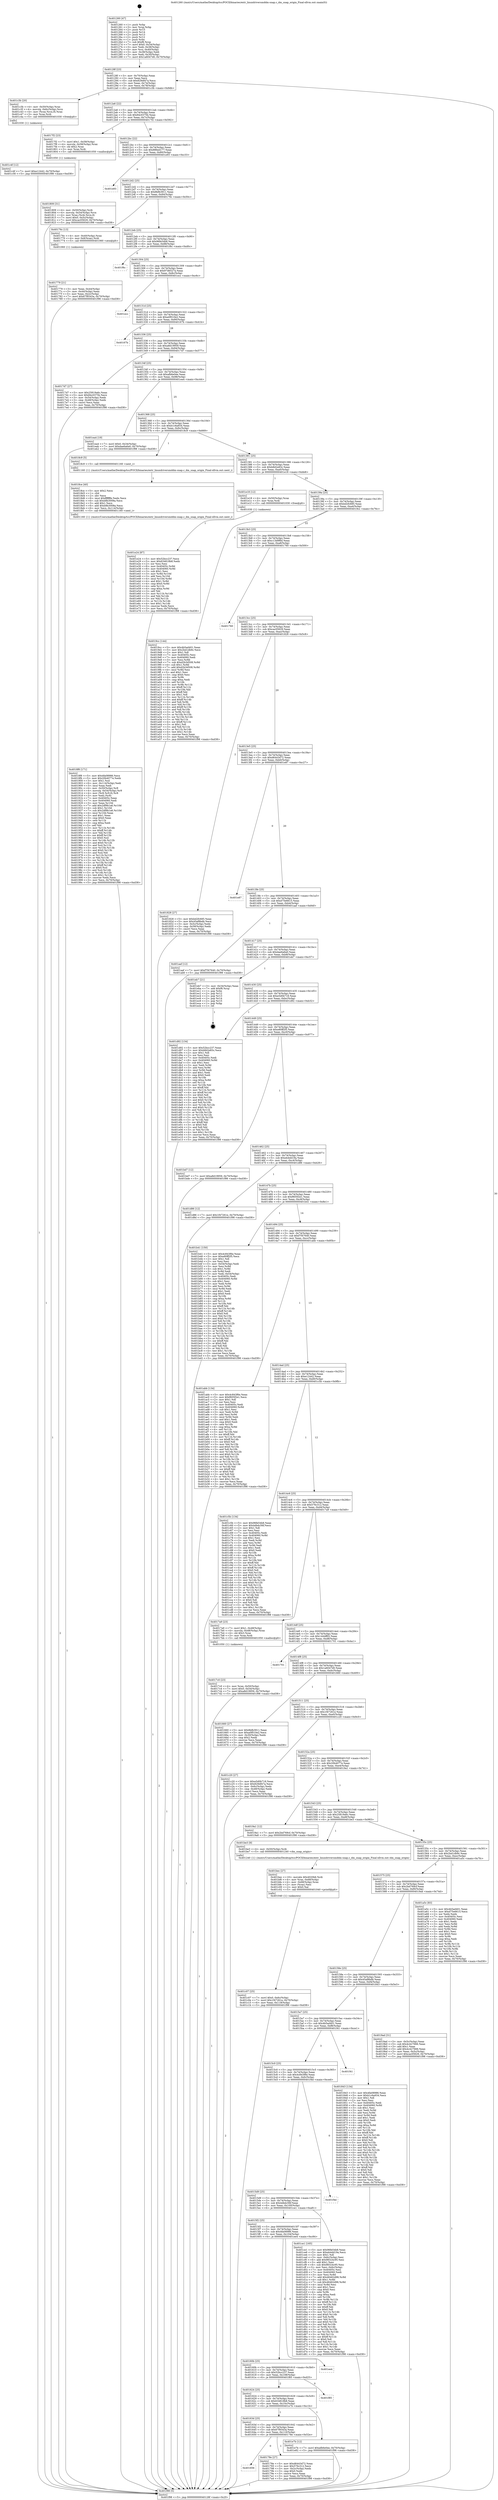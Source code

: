 digraph "0x401260" {
  label = "0x401260 (/mnt/c/Users/mathe/Desktop/tcc/POCII/binaries/extr_linuxdriversmddm-snap.c_dm_snap_origin_Final-ollvm.out::main(0))"
  labelloc = "t"
  node[shape=record]

  Entry [label="",width=0.3,height=0.3,shape=circle,fillcolor=black,style=filled]
  "0x40128f" [label="{
     0x40128f [23]\l
     | [instrs]\l
     &nbsp;&nbsp;0x40128f \<+3\>: mov -0x70(%rbp),%eax\l
     &nbsp;&nbsp;0x401292 \<+2\>: mov %eax,%ecx\l
     &nbsp;&nbsp;0x401294 \<+6\>: sub $0x829df47a,%ecx\l
     &nbsp;&nbsp;0x40129a \<+3\>: mov %eax,-0x74(%rbp)\l
     &nbsp;&nbsp;0x40129d \<+3\>: mov %ecx,-0x78(%rbp)\l
     &nbsp;&nbsp;0x4012a0 \<+6\>: je 0000000000401c3b \<main+0x9db\>\l
  }"]
  "0x401c3b" [label="{
     0x401c3b [20]\l
     | [instrs]\l
     &nbsp;&nbsp;0x401c3b \<+4\>: mov -0x50(%rbp),%rax\l
     &nbsp;&nbsp;0x401c3f \<+4\>: movslq -0x6c(%rbp),%rcx\l
     &nbsp;&nbsp;0x401c43 \<+4\>: mov (%rax,%rcx,8),%rax\l
     &nbsp;&nbsp;0x401c47 \<+3\>: mov %rax,%rdi\l
     &nbsp;&nbsp;0x401c4a \<+5\>: call 0000000000401030 \<free@plt\>\l
     | [calls]\l
     &nbsp;&nbsp;0x401030 \{1\} (unknown)\l
  }"]
  "0x4012a6" [label="{
     0x4012a6 [22]\l
     | [instrs]\l
     &nbsp;&nbsp;0x4012a6 \<+5\>: jmp 00000000004012ab \<main+0x4b\>\l
     &nbsp;&nbsp;0x4012ab \<+3\>: mov -0x74(%rbp),%eax\l
     &nbsp;&nbsp;0x4012ae \<+5\>: sub $0x84c0375b,%eax\l
     &nbsp;&nbsp;0x4012b3 \<+3\>: mov %eax,-0x7c(%rbp)\l
     &nbsp;&nbsp;0x4012b6 \<+6\>: je 00000000004017f2 \<main+0x592\>\l
  }"]
  Exit [label="",width=0.3,height=0.3,shape=circle,fillcolor=black,style=filled,peripheries=2]
  "0x4017f2" [label="{
     0x4017f2 [23]\l
     | [instrs]\l
     &nbsp;&nbsp;0x4017f2 \<+7\>: movl $0x1,-0x58(%rbp)\l
     &nbsp;&nbsp;0x4017f9 \<+4\>: movslq -0x58(%rbp),%rax\l
     &nbsp;&nbsp;0x4017fd \<+4\>: shl $0x2,%rax\l
     &nbsp;&nbsp;0x401801 \<+3\>: mov %rax,%rdi\l
     &nbsp;&nbsp;0x401804 \<+5\>: call 0000000000401050 \<malloc@plt\>\l
     | [calls]\l
     &nbsp;&nbsp;0x401050 \{1\} (unknown)\l
  }"]
  "0x4012bc" [label="{
     0x4012bc [22]\l
     | [instrs]\l
     &nbsp;&nbsp;0x4012bc \<+5\>: jmp 00000000004012c1 \<main+0x61\>\l
     &nbsp;&nbsp;0x4012c1 \<+3\>: mov -0x74(%rbp),%eax\l
     &nbsp;&nbsp;0x4012c4 \<+5\>: sub $0x886ed177,%eax\l
     &nbsp;&nbsp;0x4012c9 \<+3\>: mov %eax,-0x80(%rbp)\l
     &nbsp;&nbsp;0x4012cc \<+6\>: je 0000000000401e93 \<main+0xc33\>\l
  }"]
  "0x401e24" [label="{
     0x401e24 [87]\l
     | [instrs]\l
     &nbsp;&nbsp;0x401e24 \<+5\>: mov $0x52bcc237,%ecx\l
     &nbsp;&nbsp;0x401e29 \<+5\>: mov $0x634818b8,%edx\l
     &nbsp;&nbsp;0x401e2e \<+2\>: xor %esi,%esi\l
     &nbsp;&nbsp;0x401e30 \<+8\>: mov 0x40405c,%r8d\l
     &nbsp;&nbsp;0x401e38 \<+8\>: mov 0x404060,%r9d\l
     &nbsp;&nbsp;0x401e40 \<+3\>: sub $0x1,%esi\l
     &nbsp;&nbsp;0x401e43 \<+3\>: mov %r8d,%r10d\l
     &nbsp;&nbsp;0x401e46 \<+3\>: add %esi,%r10d\l
     &nbsp;&nbsp;0x401e49 \<+4\>: imul %r10d,%r8d\l
     &nbsp;&nbsp;0x401e4d \<+4\>: and $0x1,%r8d\l
     &nbsp;&nbsp;0x401e51 \<+4\>: cmp $0x0,%r8d\l
     &nbsp;&nbsp;0x401e55 \<+4\>: sete %r11b\l
     &nbsp;&nbsp;0x401e59 \<+4\>: cmp $0xa,%r9d\l
     &nbsp;&nbsp;0x401e5d \<+3\>: setl %bl\l
     &nbsp;&nbsp;0x401e60 \<+3\>: mov %r11b,%r14b\l
     &nbsp;&nbsp;0x401e63 \<+3\>: and %bl,%r14b\l
     &nbsp;&nbsp;0x401e66 \<+3\>: xor %bl,%r11b\l
     &nbsp;&nbsp;0x401e69 \<+3\>: or %r11b,%r14b\l
     &nbsp;&nbsp;0x401e6c \<+4\>: test $0x1,%r14b\l
     &nbsp;&nbsp;0x401e70 \<+3\>: cmovne %edx,%ecx\l
     &nbsp;&nbsp;0x401e73 \<+3\>: mov %ecx,-0x70(%rbp)\l
     &nbsp;&nbsp;0x401e76 \<+5\>: jmp 0000000000401f98 \<main+0xd38\>\l
  }"]
  "0x401e93" [label="{
     0x401e93\l
  }", style=dashed]
  "0x4012d2" [label="{
     0x4012d2 [25]\l
     | [instrs]\l
     &nbsp;&nbsp;0x4012d2 \<+5\>: jmp 00000000004012d7 \<main+0x77\>\l
     &nbsp;&nbsp;0x4012d7 \<+3\>: mov -0x74(%rbp),%eax\l
     &nbsp;&nbsp;0x4012da \<+5\>: sub $0x8bfb3911,%eax\l
     &nbsp;&nbsp;0x4012df \<+6\>: mov %eax,-0x84(%rbp)\l
     &nbsp;&nbsp;0x4012e5 \<+6\>: je 000000000040176c \<main+0x50c\>\l
  }"]
  "0x401c4f" [label="{
     0x401c4f [12]\l
     | [instrs]\l
     &nbsp;&nbsp;0x401c4f \<+7\>: movl $0xe12442,-0x70(%rbp)\l
     &nbsp;&nbsp;0x401c56 \<+5\>: jmp 0000000000401f98 \<main+0xd38\>\l
  }"]
  "0x40176c" [label="{
     0x40176c [13]\l
     | [instrs]\l
     &nbsp;&nbsp;0x40176c \<+4\>: mov -0x40(%rbp),%rax\l
     &nbsp;&nbsp;0x401770 \<+4\>: mov 0x8(%rax),%rdi\l
     &nbsp;&nbsp;0x401774 \<+5\>: call 0000000000401060 \<atoi@plt\>\l
     | [calls]\l
     &nbsp;&nbsp;0x401060 \{1\} (unknown)\l
  }"]
  "0x4012eb" [label="{
     0x4012eb [25]\l
     | [instrs]\l
     &nbsp;&nbsp;0x4012eb \<+5\>: jmp 00000000004012f0 \<main+0x90\>\l
     &nbsp;&nbsp;0x4012f0 \<+3\>: mov -0x74(%rbp),%eax\l
     &nbsp;&nbsp;0x4012f3 \<+5\>: sub $0x96fe54b8,%eax\l
     &nbsp;&nbsp;0x4012f8 \<+6\>: mov %eax,-0x88(%rbp)\l
     &nbsp;&nbsp;0x4012fe \<+6\>: je 0000000000401f6c \<main+0xd0c\>\l
  }"]
  "0x401c07" [label="{
     0x401c07 [25]\l
     | [instrs]\l
     &nbsp;&nbsp;0x401c07 \<+7\>: movl $0x0,-0x6c(%rbp)\l
     &nbsp;&nbsp;0x401c0e \<+7\>: movl $0x1f47261e,-0x70(%rbp)\l
     &nbsp;&nbsp;0x401c15 \<+6\>: mov %eax,-0x118(%rbp)\l
     &nbsp;&nbsp;0x401c1b \<+5\>: jmp 0000000000401f98 \<main+0xd38\>\l
  }"]
  "0x401f6c" [label="{
     0x401f6c\l
  }", style=dashed]
  "0x401304" [label="{
     0x401304 [25]\l
     | [instrs]\l
     &nbsp;&nbsp;0x401304 \<+5\>: jmp 0000000000401309 \<main+0xa9\>\l
     &nbsp;&nbsp;0x401309 \<+3\>: mov -0x74(%rbp),%eax\l
     &nbsp;&nbsp;0x40130c \<+5\>: sub $0x97d6527a,%eax\l
     &nbsp;&nbsp;0x401311 \<+6\>: mov %eax,-0x8c(%rbp)\l
     &nbsp;&nbsp;0x401317 \<+6\>: je 0000000000401ecc \<main+0xc6c\>\l
  }"]
  "0x401bec" [label="{
     0x401bec [27]\l
     | [instrs]\l
     &nbsp;&nbsp;0x401bec \<+10\>: movabs $0x4020b6,%rdi\l
     &nbsp;&nbsp;0x401bf6 \<+4\>: mov %rax,-0x68(%rbp)\l
     &nbsp;&nbsp;0x401bfa \<+4\>: mov -0x68(%rbp),%rax\l
     &nbsp;&nbsp;0x401bfe \<+2\>: mov (%rax),%esi\l
     &nbsp;&nbsp;0x401c00 \<+2\>: mov $0x0,%al\l
     &nbsp;&nbsp;0x401c02 \<+5\>: call 0000000000401040 \<printf@plt\>\l
     | [calls]\l
     &nbsp;&nbsp;0x401040 \{1\} (unknown)\l
  }"]
  "0x401ecc" [label="{
     0x401ecc\l
  }", style=dashed]
  "0x40131d" [label="{
     0x40131d [25]\l
     | [instrs]\l
     &nbsp;&nbsp;0x40131d \<+5\>: jmp 0000000000401322 \<main+0xc2\>\l
     &nbsp;&nbsp;0x401322 \<+3\>: mov -0x74(%rbp),%eax\l
     &nbsp;&nbsp;0x401325 \<+5\>: sub $0xa0f010e2,%eax\l
     &nbsp;&nbsp;0x40132a \<+6\>: mov %eax,-0x90(%rbp)\l
     &nbsp;&nbsp;0x401330 \<+6\>: je 000000000040167b \<main+0x41b\>\l
  }"]
  "0x4018f6" [label="{
     0x4018f6 [171]\l
     | [instrs]\l
     &nbsp;&nbsp;0x4018f6 \<+5\>: mov $0x4fa08986,%ecx\l
     &nbsp;&nbsp;0x4018fb \<+5\>: mov $0x20b4077e,%edx\l
     &nbsp;&nbsp;0x401900 \<+3\>: mov $0x1,%sil\l
     &nbsp;&nbsp;0x401903 \<+6\>: mov -0x114(%rbp),%edi\l
     &nbsp;&nbsp;0x401909 \<+3\>: imul %eax,%edi\l
     &nbsp;&nbsp;0x40190c \<+4\>: mov -0x50(%rbp),%r8\l
     &nbsp;&nbsp;0x401910 \<+4\>: movslq -0x54(%rbp),%r9\l
     &nbsp;&nbsp;0x401914 \<+4\>: mov (%r8,%r9,8),%r8\l
     &nbsp;&nbsp;0x401918 \<+3\>: mov %edi,(%r8)\l
     &nbsp;&nbsp;0x40191b \<+7\>: mov 0x40405c,%eax\l
     &nbsp;&nbsp;0x401922 \<+7\>: mov 0x404060,%edi\l
     &nbsp;&nbsp;0x401929 \<+3\>: mov %eax,%r10d\l
     &nbsp;&nbsp;0x40192c \<+7\>: add $0x2df9b1a6,%r10d\l
     &nbsp;&nbsp;0x401933 \<+4\>: sub $0x1,%r10d\l
     &nbsp;&nbsp;0x401937 \<+7\>: sub $0x2df9b1a6,%r10d\l
     &nbsp;&nbsp;0x40193e \<+4\>: imul %r10d,%eax\l
     &nbsp;&nbsp;0x401942 \<+3\>: and $0x1,%eax\l
     &nbsp;&nbsp;0x401945 \<+3\>: cmp $0x0,%eax\l
     &nbsp;&nbsp;0x401948 \<+4\>: sete %r11b\l
     &nbsp;&nbsp;0x40194c \<+3\>: cmp $0xa,%edi\l
     &nbsp;&nbsp;0x40194f \<+3\>: setl %bl\l
     &nbsp;&nbsp;0x401952 \<+3\>: mov %r11b,%r14b\l
     &nbsp;&nbsp;0x401955 \<+4\>: xor $0xff,%r14b\l
     &nbsp;&nbsp;0x401959 \<+3\>: mov %bl,%r15b\l
     &nbsp;&nbsp;0x40195c \<+4\>: xor $0xff,%r15b\l
     &nbsp;&nbsp;0x401960 \<+4\>: xor $0x0,%sil\l
     &nbsp;&nbsp;0x401964 \<+3\>: mov %r14b,%r12b\l
     &nbsp;&nbsp;0x401967 \<+4\>: and $0x0,%r12b\l
     &nbsp;&nbsp;0x40196b \<+3\>: and %sil,%r11b\l
     &nbsp;&nbsp;0x40196e \<+3\>: mov %r15b,%r13b\l
     &nbsp;&nbsp;0x401971 \<+4\>: and $0x0,%r13b\l
     &nbsp;&nbsp;0x401975 \<+3\>: and %sil,%bl\l
     &nbsp;&nbsp;0x401978 \<+3\>: or %r11b,%r12b\l
     &nbsp;&nbsp;0x40197b \<+3\>: or %bl,%r13b\l
     &nbsp;&nbsp;0x40197e \<+3\>: xor %r13b,%r12b\l
     &nbsp;&nbsp;0x401981 \<+3\>: or %r15b,%r14b\l
     &nbsp;&nbsp;0x401984 \<+4\>: xor $0xff,%r14b\l
     &nbsp;&nbsp;0x401988 \<+4\>: or $0x0,%sil\l
     &nbsp;&nbsp;0x40198c \<+3\>: and %sil,%r14b\l
     &nbsp;&nbsp;0x40198f \<+3\>: or %r14b,%r12b\l
     &nbsp;&nbsp;0x401992 \<+4\>: test $0x1,%r12b\l
     &nbsp;&nbsp;0x401996 \<+3\>: cmovne %edx,%ecx\l
     &nbsp;&nbsp;0x401999 \<+3\>: mov %ecx,-0x70(%rbp)\l
     &nbsp;&nbsp;0x40199c \<+5\>: jmp 0000000000401f98 \<main+0xd38\>\l
  }"]
  "0x40167b" [label="{
     0x40167b\l
  }", style=dashed]
  "0x401336" [label="{
     0x401336 [25]\l
     | [instrs]\l
     &nbsp;&nbsp;0x401336 \<+5\>: jmp 000000000040133b \<main+0xdb\>\l
     &nbsp;&nbsp;0x40133b \<+3\>: mov -0x74(%rbp),%eax\l
     &nbsp;&nbsp;0x40133e \<+5\>: sub $0xa8d19959,%eax\l
     &nbsp;&nbsp;0x401343 \<+6\>: mov %eax,-0x94(%rbp)\l
     &nbsp;&nbsp;0x401349 \<+6\>: je 00000000004017d7 \<main+0x577\>\l
  }"]
  "0x4018ce" [label="{
     0x4018ce [40]\l
     | [instrs]\l
     &nbsp;&nbsp;0x4018ce \<+5\>: mov $0x2,%ecx\l
     &nbsp;&nbsp;0x4018d3 \<+1\>: cltd\l
     &nbsp;&nbsp;0x4018d4 \<+2\>: idiv %ecx\l
     &nbsp;&nbsp;0x4018d6 \<+6\>: imul $0xfffffffe,%edx,%ecx\l
     &nbsp;&nbsp;0x4018dc \<+6\>: sub $0xb8b3008a,%ecx\l
     &nbsp;&nbsp;0x4018e2 \<+3\>: add $0x1,%ecx\l
     &nbsp;&nbsp;0x4018e5 \<+6\>: add $0xb8b3008a,%ecx\l
     &nbsp;&nbsp;0x4018eb \<+6\>: mov %ecx,-0x114(%rbp)\l
     &nbsp;&nbsp;0x4018f1 \<+5\>: call 0000000000401160 \<next_i\>\l
     | [calls]\l
     &nbsp;&nbsp;0x401160 \{1\} (/mnt/c/Users/mathe/Desktop/tcc/POCII/binaries/extr_linuxdriversmddm-snap.c_dm_snap_origin_Final-ollvm.out::next_i)\l
  }"]
  "0x4017d7" [label="{
     0x4017d7 [27]\l
     | [instrs]\l
     &nbsp;&nbsp;0x4017d7 \<+5\>: mov $0x25819a6c,%eax\l
     &nbsp;&nbsp;0x4017dc \<+5\>: mov $0x84c0375b,%ecx\l
     &nbsp;&nbsp;0x4017e1 \<+3\>: mov -0x54(%rbp),%edx\l
     &nbsp;&nbsp;0x4017e4 \<+3\>: cmp -0x48(%rbp),%edx\l
     &nbsp;&nbsp;0x4017e7 \<+3\>: cmovl %ecx,%eax\l
     &nbsp;&nbsp;0x4017ea \<+3\>: mov %eax,-0x70(%rbp)\l
     &nbsp;&nbsp;0x4017ed \<+5\>: jmp 0000000000401f98 \<main+0xd38\>\l
  }"]
  "0x40134f" [label="{
     0x40134f [25]\l
     | [instrs]\l
     &nbsp;&nbsp;0x40134f \<+5\>: jmp 0000000000401354 \<main+0xf4\>\l
     &nbsp;&nbsp;0x401354 \<+3\>: mov -0x74(%rbp),%eax\l
     &nbsp;&nbsp;0x401357 \<+5\>: sub $0xafb6e0ee,%eax\l
     &nbsp;&nbsp;0x40135c \<+6\>: mov %eax,-0x98(%rbp)\l
     &nbsp;&nbsp;0x401362 \<+6\>: je 0000000000401ea4 \<main+0xc44\>\l
  }"]
  "0x401809" [label="{
     0x401809 [31]\l
     | [instrs]\l
     &nbsp;&nbsp;0x401809 \<+4\>: mov -0x50(%rbp),%rdi\l
     &nbsp;&nbsp;0x40180d \<+4\>: movslq -0x54(%rbp),%rcx\l
     &nbsp;&nbsp;0x401811 \<+4\>: mov %rax,(%rdi,%rcx,8)\l
     &nbsp;&nbsp;0x401815 \<+7\>: movl $0x0,-0x5c(%rbp)\l
     &nbsp;&nbsp;0x40181c \<+7\>: movl $0xcac05629,-0x70(%rbp)\l
     &nbsp;&nbsp;0x401823 \<+5\>: jmp 0000000000401f98 \<main+0xd38\>\l
  }"]
  "0x401ea4" [label="{
     0x401ea4 [19]\l
     | [instrs]\l
     &nbsp;&nbsp;0x401ea4 \<+7\>: movl $0x0,-0x34(%rbp)\l
     &nbsp;&nbsp;0x401eab \<+7\>: movl $0xdae6a6a0,-0x70(%rbp)\l
     &nbsp;&nbsp;0x401eb2 \<+5\>: jmp 0000000000401f98 \<main+0xd38\>\l
  }"]
  "0x401368" [label="{
     0x401368 [25]\l
     | [instrs]\l
     &nbsp;&nbsp;0x401368 \<+5\>: jmp 000000000040136d \<main+0x10d\>\l
     &nbsp;&nbsp;0x40136d \<+3\>: mov -0x74(%rbp),%eax\l
     &nbsp;&nbsp;0x401370 \<+5\>: sub $0xb1c6a934,%eax\l
     &nbsp;&nbsp;0x401375 \<+6\>: mov %eax,-0x9c(%rbp)\l
     &nbsp;&nbsp;0x40137b \<+6\>: je 00000000004018c9 \<main+0x669\>\l
  }"]
  "0x4017c0" [label="{
     0x4017c0 [23]\l
     | [instrs]\l
     &nbsp;&nbsp;0x4017c0 \<+4\>: mov %rax,-0x50(%rbp)\l
     &nbsp;&nbsp;0x4017c4 \<+7\>: movl $0x0,-0x54(%rbp)\l
     &nbsp;&nbsp;0x4017cb \<+7\>: movl $0xa8d19959,-0x70(%rbp)\l
     &nbsp;&nbsp;0x4017d2 \<+5\>: jmp 0000000000401f98 \<main+0xd38\>\l
  }"]
  "0x4018c9" [label="{
     0x4018c9 [5]\l
     | [instrs]\l
     &nbsp;&nbsp;0x4018c9 \<+5\>: call 0000000000401160 \<next_i\>\l
     | [calls]\l
     &nbsp;&nbsp;0x401160 \{1\} (/mnt/c/Users/mathe/Desktop/tcc/POCII/binaries/extr_linuxdriversmddm-snap.c_dm_snap_origin_Final-ollvm.out::next_i)\l
  }"]
  "0x401381" [label="{
     0x401381 [25]\l
     | [instrs]\l
     &nbsp;&nbsp;0x401381 \<+5\>: jmp 0000000000401386 \<main+0x126\>\l
     &nbsp;&nbsp;0x401386 \<+3\>: mov -0x74(%rbp),%eax\l
     &nbsp;&nbsp;0x401389 \<+5\>: sub $0xb8d2e83c,%eax\l
     &nbsp;&nbsp;0x40138e \<+6\>: mov %eax,-0xa0(%rbp)\l
     &nbsp;&nbsp;0x401394 \<+6\>: je 0000000000401e18 \<main+0xbb8\>\l
  }"]
  "0x401656" [label="{
     0x401656\l
  }", style=dashed]
  "0x401e18" [label="{
     0x401e18 [12]\l
     | [instrs]\l
     &nbsp;&nbsp;0x401e18 \<+4\>: mov -0x50(%rbp),%rax\l
     &nbsp;&nbsp;0x401e1c \<+3\>: mov %rax,%rdi\l
     &nbsp;&nbsp;0x401e1f \<+5\>: call 0000000000401030 \<free@plt\>\l
     | [calls]\l
     &nbsp;&nbsp;0x401030 \{1\} (unknown)\l
  }"]
  "0x40139a" [label="{
     0x40139a [25]\l
     | [instrs]\l
     &nbsp;&nbsp;0x40139a \<+5\>: jmp 000000000040139f \<main+0x13f\>\l
     &nbsp;&nbsp;0x40139f \<+3\>: mov -0x74(%rbp),%eax\l
     &nbsp;&nbsp;0x4013a2 \<+5\>: sub $0xbd2fc685,%eax\l
     &nbsp;&nbsp;0x4013a7 \<+6\>: mov %eax,-0xa4(%rbp)\l
     &nbsp;&nbsp;0x4013ad \<+6\>: je 00000000004019cc \<main+0x76c\>\l
  }"]
  "0x40178e" [label="{
     0x40178e [27]\l
     | [instrs]\l
     &nbsp;&nbsp;0x40178e \<+5\>: mov $0xd6443d72,%eax\l
     &nbsp;&nbsp;0x401793 \<+5\>: mov $0x576c312,%ecx\l
     &nbsp;&nbsp;0x401798 \<+3\>: mov -0x2c(%rbp),%edx\l
     &nbsp;&nbsp;0x40179b \<+3\>: cmp $0x0,%edx\l
     &nbsp;&nbsp;0x40179e \<+3\>: cmove %ecx,%eax\l
     &nbsp;&nbsp;0x4017a1 \<+3\>: mov %eax,-0x70(%rbp)\l
     &nbsp;&nbsp;0x4017a4 \<+5\>: jmp 0000000000401f98 \<main+0xd38\>\l
  }"]
  "0x4019cc" [label="{
     0x4019cc [144]\l
     | [instrs]\l
     &nbsp;&nbsp;0x4019cc \<+5\>: mov $0x4b5ad401,%eax\l
     &nbsp;&nbsp;0x4019d1 \<+5\>: mov $0x2bd1db9c,%ecx\l
     &nbsp;&nbsp;0x4019d6 \<+2\>: mov $0x1,%dl\l
     &nbsp;&nbsp;0x4019d8 \<+7\>: mov 0x40405c,%esi\l
     &nbsp;&nbsp;0x4019df \<+7\>: mov 0x404060,%edi\l
     &nbsp;&nbsp;0x4019e6 \<+3\>: mov %esi,%r8d\l
     &nbsp;&nbsp;0x4019e9 \<+7\>: sub $0xd2b3d508,%r8d\l
     &nbsp;&nbsp;0x4019f0 \<+4\>: sub $0x1,%r8d\l
     &nbsp;&nbsp;0x4019f4 \<+7\>: add $0xd2b3d508,%r8d\l
     &nbsp;&nbsp;0x4019fb \<+4\>: imul %r8d,%esi\l
     &nbsp;&nbsp;0x4019ff \<+3\>: and $0x1,%esi\l
     &nbsp;&nbsp;0x401a02 \<+3\>: cmp $0x0,%esi\l
     &nbsp;&nbsp;0x401a05 \<+4\>: sete %r9b\l
     &nbsp;&nbsp;0x401a09 \<+3\>: cmp $0xa,%edi\l
     &nbsp;&nbsp;0x401a0c \<+4\>: setl %r10b\l
     &nbsp;&nbsp;0x401a10 \<+3\>: mov %r9b,%r11b\l
     &nbsp;&nbsp;0x401a13 \<+4\>: xor $0xff,%r11b\l
     &nbsp;&nbsp;0x401a17 \<+3\>: mov %r10b,%bl\l
     &nbsp;&nbsp;0x401a1a \<+3\>: xor $0xff,%bl\l
     &nbsp;&nbsp;0x401a1d \<+3\>: xor $0x1,%dl\l
     &nbsp;&nbsp;0x401a20 \<+3\>: mov %r11b,%r14b\l
     &nbsp;&nbsp;0x401a23 \<+4\>: and $0xff,%r14b\l
     &nbsp;&nbsp;0x401a27 \<+3\>: and %dl,%r9b\l
     &nbsp;&nbsp;0x401a2a \<+3\>: mov %bl,%r15b\l
     &nbsp;&nbsp;0x401a2d \<+4\>: and $0xff,%r15b\l
     &nbsp;&nbsp;0x401a31 \<+3\>: and %dl,%r10b\l
     &nbsp;&nbsp;0x401a34 \<+3\>: or %r9b,%r14b\l
     &nbsp;&nbsp;0x401a37 \<+3\>: or %r10b,%r15b\l
     &nbsp;&nbsp;0x401a3a \<+3\>: xor %r15b,%r14b\l
     &nbsp;&nbsp;0x401a3d \<+3\>: or %bl,%r11b\l
     &nbsp;&nbsp;0x401a40 \<+4\>: xor $0xff,%r11b\l
     &nbsp;&nbsp;0x401a44 \<+3\>: or $0x1,%dl\l
     &nbsp;&nbsp;0x401a47 \<+3\>: and %dl,%r11b\l
     &nbsp;&nbsp;0x401a4a \<+3\>: or %r11b,%r14b\l
     &nbsp;&nbsp;0x401a4d \<+4\>: test $0x1,%r14b\l
     &nbsp;&nbsp;0x401a51 \<+3\>: cmovne %ecx,%eax\l
     &nbsp;&nbsp;0x401a54 \<+3\>: mov %eax,-0x70(%rbp)\l
     &nbsp;&nbsp;0x401a57 \<+5\>: jmp 0000000000401f98 \<main+0xd38\>\l
  }"]
  "0x4013b3" [label="{
     0x4013b3 [25]\l
     | [instrs]\l
     &nbsp;&nbsp;0x4013b3 \<+5\>: jmp 00000000004013b8 \<main+0x158\>\l
     &nbsp;&nbsp;0x4013b8 \<+3\>: mov -0x74(%rbp),%eax\l
     &nbsp;&nbsp;0x4013bb \<+5\>: sub $0xc13d9f6d,%eax\l
     &nbsp;&nbsp;0x4013c0 \<+6\>: mov %eax,-0xa8(%rbp)\l
     &nbsp;&nbsp;0x4013c6 \<+6\>: je 0000000000401760 \<main+0x500\>\l
  }"]
  "0x40163d" [label="{
     0x40163d [25]\l
     | [instrs]\l
     &nbsp;&nbsp;0x40163d \<+5\>: jmp 0000000000401642 \<main+0x3e2\>\l
     &nbsp;&nbsp;0x401642 \<+3\>: mov -0x74(%rbp),%eax\l
     &nbsp;&nbsp;0x401645 \<+5\>: sub $0x67f9343a,%eax\l
     &nbsp;&nbsp;0x40164a \<+6\>: mov %eax,-0x110(%rbp)\l
     &nbsp;&nbsp;0x401650 \<+6\>: je 000000000040178e \<main+0x52e\>\l
  }"]
  "0x401760" [label="{
     0x401760\l
  }", style=dashed]
  "0x4013cc" [label="{
     0x4013cc [25]\l
     | [instrs]\l
     &nbsp;&nbsp;0x4013cc \<+5\>: jmp 00000000004013d1 \<main+0x171\>\l
     &nbsp;&nbsp;0x4013d1 \<+3\>: mov -0x74(%rbp),%eax\l
     &nbsp;&nbsp;0x4013d4 \<+5\>: sub $0xcac05629,%eax\l
     &nbsp;&nbsp;0x4013d9 \<+6\>: mov %eax,-0xac(%rbp)\l
     &nbsp;&nbsp;0x4013df \<+6\>: je 0000000000401828 \<main+0x5c8\>\l
  }"]
  "0x401e7b" [label="{
     0x401e7b [12]\l
     | [instrs]\l
     &nbsp;&nbsp;0x401e7b \<+7\>: movl $0xafb6e0ee,-0x70(%rbp)\l
     &nbsp;&nbsp;0x401e82 \<+5\>: jmp 0000000000401f98 \<main+0xd38\>\l
  }"]
  "0x401828" [label="{
     0x401828 [27]\l
     | [instrs]\l
     &nbsp;&nbsp;0x401828 \<+5\>: mov $0xbd2fc685,%eax\l
     &nbsp;&nbsp;0x40182d \<+5\>: mov $0x45af8bdb,%ecx\l
     &nbsp;&nbsp;0x401832 \<+3\>: mov -0x5c(%rbp),%edx\l
     &nbsp;&nbsp;0x401835 \<+3\>: cmp -0x58(%rbp),%edx\l
     &nbsp;&nbsp;0x401838 \<+3\>: cmovl %ecx,%eax\l
     &nbsp;&nbsp;0x40183b \<+3\>: mov %eax,-0x70(%rbp)\l
     &nbsp;&nbsp;0x40183e \<+5\>: jmp 0000000000401f98 \<main+0xd38\>\l
  }"]
  "0x4013e5" [label="{
     0x4013e5 [25]\l
     | [instrs]\l
     &nbsp;&nbsp;0x4013e5 \<+5\>: jmp 00000000004013ea \<main+0x18a\>\l
     &nbsp;&nbsp;0x4013ea \<+3\>: mov -0x74(%rbp),%eax\l
     &nbsp;&nbsp;0x4013ed \<+5\>: sub $0xd6443d72,%eax\l
     &nbsp;&nbsp;0x4013f2 \<+6\>: mov %eax,-0xb0(%rbp)\l
     &nbsp;&nbsp;0x4013f8 \<+6\>: je 0000000000401e87 \<main+0xc27\>\l
  }"]
  "0x401624" [label="{
     0x401624 [25]\l
     | [instrs]\l
     &nbsp;&nbsp;0x401624 \<+5\>: jmp 0000000000401629 \<main+0x3c9\>\l
     &nbsp;&nbsp;0x401629 \<+3\>: mov -0x74(%rbp),%eax\l
     &nbsp;&nbsp;0x40162c \<+5\>: sub $0x634818b8,%eax\l
     &nbsp;&nbsp;0x401631 \<+6\>: mov %eax,-0x10c(%rbp)\l
     &nbsp;&nbsp;0x401637 \<+6\>: je 0000000000401e7b \<main+0xc1b\>\l
  }"]
  "0x401e87" [label="{
     0x401e87\l
  }", style=dashed]
  "0x4013fe" [label="{
     0x4013fe [25]\l
     | [instrs]\l
     &nbsp;&nbsp;0x4013fe \<+5\>: jmp 0000000000401403 \<main+0x1a3\>\l
     &nbsp;&nbsp;0x401403 \<+3\>: mov -0x74(%rbp),%eax\l
     &nbsp;&nbsp;0x401406 \<+5\>: sub $0xd75e6615,%eax\l
     &nbsp;&nbsp;0x40140b \<+6\>: mov %eax,-0xb4(%rbp)\l
     &nbsp;&nbsp;0x401411 \<+6\>: je 0000000000401aaf \<main+0x84f\>\l
  }"]
  "0x401f85" [label="{
     0x401f85\l
  }", style=dashed]
  "0x401aaf" [label="{
     0x401aaf [12]\l
     | [instrs]\l
     &nbsp;&nbsp;0x401aaf \<+7\>: movl $0xf7f47640,-0x70(%rbp)\l
     &nbsp;&nbsp;0x401ab6 \<+5\>: jmp 0000000000401f98 \<main+0xd38\>\l
  }"]
  "0x401417" [label="{
     0x401417 [25]\l
     | [instrs]\l
     &nbsp;&nbsp;0x401417 \<+5\>: jmp 000000000040141c \<main+0x1bc\>\l
     &nbsp;&nbsp;0x40141c \<+3\>: mov -0x74(%rbp),%eax\l
     &nbsp;&nbsp;0x40141f \<+5\>: sub $0xdae6a6a0,%eax\l
     &nbsp;&nbsp;0x401424 \<+6\>: mov %eax,-0xb8(%rbp)\l
     &nbsp;&nbsp;0x40142a \<+6\>: je 0000000000401eb7 \<main+0xc57\>\l
  }"]
  "0x40160b" [label="{
     0x40160b [25]\l
     | [instrs]\l
     &nbsp;&nbsp;0x40160b \<+5\>: jmp 0000000000401610 \<main+0x3b0\>\l
     &nbsp;&nbsp;0x401610 \<+3\>: mov -0x74(%rbp),%eax\l
     &nbsp;&nbsp;0x401613 \<+5\>: sub $0x52bcc237,%eax\l
     &nbsp;&nbsp;0x401618 \<+6\>: mov %eax,-0x108(%rbp)\l
     &nbsp;&nbsp;0x40161e \<+6\>: je 0000000000401f85 \<main+0xd25\>\l
  }"]
  "0x401eb7" [label="{
     0x401eb7 [21]\l
     | [instrs]\l
     &nbsp;&nbsp;0x401eb7 \<+3\>: mov -0x34(%rbp),%eax\l
     &nbsp;&nbsp;0x401eba \<+7\>: add $0xf8,%rsp\l
     &nbsp;&nbsp;0x401ec1 \<+1\>: pop %rbx\l
     &nbsp;&nbsp;0x401ec2 \<+2\>: pop %r12\l
     &nbsp;&nbsp;0x401ec4 \<+2\>: pop %r13\l
     &nbsp;&nbsp;0x401ec6 \<+2\>: pop %r14\l
     &nbsp;&nbsp;0x401ec8 \<+2\>: pop %r15\l
     &nbsp;&nbsp;0x401eca \<+1\>: pop %rbp\l
     &nbsp;&nbsp;0x401ecb \<+1\>: ret\l
  }"]
  "0x401430" [label="{
     0x401430 [25]\l
     | [instrs]\l
     &nbsp;&nbsp;0x401430 \<+5\>: jmp 0000000000401435 \<main+0x1d5\>\l
     &nbsp;&nbsp;0x401435 \<+3\>: mov -0x74(%rbp),%eax\l
     &nbsp;&nbsp;0x401438 \<+5\>: sub $0xe5d0b718,%eax\l
     &nbsp;&nbsp;0x40143d \<+6\>: mov %eax,-0xbc(%rbp)\l
     &nbsp;&nbsp;0x401443 \<+6\>: je 0000000000401d92 \<main+0xb32\>\l
  }"]
  "0x401ee4" [label="{
     0x401ee4\l
  }", style=dashed]
  "0x401d92" [label="{
     0x401d92 [134]\l
     | [instrs]\l
     &nbsp;&nbsp;0x401d92 \<+5\>: mov $0x52bcc237,%eax\l
     &nbsp;&nbsp;0x401d97 \<+5\>: mov $0xb8d2e83c,%ecx\l
     &nbsp;&nbsp;0x401d9c \<+2\>: mov $0x1,%dl\l
     &nbsp;&nbsp;0x401d9e \<+2\>: xor %esi,%esi\l
     &nbsp;&nbsp;0x401da0 \<+7\>: mov 0x40405c,%edi\l
     &nbsp;&nbsp;0x401da7 \<+8\>: mov 0x404060,%r8d\l
     &nbsp;&nbsp;0x401daf \<+3\>: sub $0x1,%esi\l
     &nbsp;&nbsp;0x401db2 \<+3\>: mov %edi,%r9d\l
     &nbsp;&nbsp;0x401db5 \<+3\>: add %esi,%r9d\l
     &nbsp;&nbsp;0x401db8 \<+4\>: imul %r9d,%edi\l
     &nbsp;&nbsp;0x401dbc \<+3\>: and $0x1,%edi\l
     &nbsp;&nbsp;0x401dbf \<+3\>: cmp $0x0,%edi\l
     &nbsp;&nbsp;0x401dc2 \<+4\>: sete %r10b\l
     &nbsp;&nbsp;0x401dc6 \<+4\>: cmp $0xa,%r8d\l
     &nbsp;&nbsp;0x401dca \<+4\>: setl %r11b\l
     &nbsp;&nbsp;0x401dce \<+3\>: mov %r10b,%bl\l
     &nbsp;&nbsp;0x401dd1 \<+3\>: xor $0xff,%bl\l
     &nbsp;&nbsp;0x401dd4 \<+3\>: mov %r11b,%r14b\l
     &nbsp;&nbsp;0x401dd7 \<+4\>: xor $0xff,%r14b\l
     &nbsp;&nbsp;0x401ddb \<+3\>: xor $0x0,%dl\l
     &nbsp;&nbsp;0x401dde \<+3\>: mov %bl,%r15b\l
     &nbsp;&nbsp;0x401de1 \<+4\>: and $0x0,%r15b\l
     &nbsp;&nbsp;0x401de5 \<+3\>: and %dl,%r10b\l
     &nbsp;&nbsp;0x401de8 \<+3\>: mov %r14b,%r12b\l
     &nbsp;&nbsp;0x401deb \<+4\>: and $0x0,%r12b\l
     &nbsp;&nbsp;0x401def \<+3\>: and %dl,%r11b\l
     &nbsp;&nbsp;0x401df2 \<+3\>: or %r10b,%r15b\l
     &nbsp;&nbsp;0x401df5 \<+3\>: or %r11b,%r12b\l
     &nbsp;&nbsp;0x401df8 \<+3\>: xor %r12b,%r15b\l
     &nbsp;&nbsp;0x401dfb \<+3\>: or %r14b,%bl\l
     &nbsp;&nbsp;0x401dfe \<+3\>: xor $0xff,%bl\l
     &nbsp;&nbsp;0x401e01 \<+3\>: or $0x0,%dl\l
     &nbsp;&nbsp;0x401e04 \<+2\>: and %dl,%bl\l
     &nbsp;&nbsp;0x401e06 \<+3\>: or %bl,%r15b\l
     &nbsp;&nbsp;0x401e09 \<+4\>: test $0x1,%r15b\l
     &nbsp;&nbsp;0x401e0d \<+3\>: cmovne %ecx,%eax\l
     &nbsp;&nbsp;0x401e10 \<+3\>: mov %eax,-0x70(%rbp)\l
     &nbsp;&nbsp;0x401e13 \<+5\>: jmp 0000000000401f98 \<main+0xd38\>\l
  }"]
  "0x401449" [label="{
     0x401449 [25]\l
     | [instrs]\l
     &nbsp;&nbsp;0x401449 \<+5\>: jmp 000000000040144e \<main+0x1ee\>\l
     &nbsp;&nbsp;0x40144e \<+3\>: mov -0x74(%rbp),%eax\l
     &nbsp;&nbsp;0x401451 \<+5\>: sub $0xe80ff2f5,%eax\l
     &nbsp;&nbsp;0x401456 \<+6\>: mov %eax,-0xc0(%rbp)\l
     &nbsp;&nbsp;0x40145c \<+6\>: je 0000000000401bd7 \<main+0x977\>\l
  }"]
  "0x4015f2" [label="{
     0x4015f2 [25]\l
     | [instrs]\l
     &nbsp;&nbsp;0x4015f2 \<+5\>: jmp 00000000004015f7 \<main+0x397\>\l
     &nbsp;&nbsp;0x4015f7 \<+3\>: mov -0x74(%rbp),%eax\l
     &nbsp;&nbsp;0x4015fa \<+5\>: sub $0x4fa08986,%eax\l
     &nbsp;&nbsp;0x4015ff \<+6\>: mov %eax,-0x104(%rbp)\l
     &nbsp;&nbsp;0x401605 \<+6\>: je 0000000000401ee4 \<main+0xc84\>\l
  }"]
  "0x401bd7" [label="{
     0x401bd7 [12]\l
     | [instrs]\l
     &nbsp;&nbsp;0x401bd7 \<+7\>: movl $0xa8d19959,-0x70(%rbp)\l
     &nbsp;&nbsp;0x401bde \<+5\>: jmp 0000000000401f98 \<main+0xd38\>\l
  }"]
  "0x401462" [label="{
     0x401462 [25]\l
     | [instrs]\l
     &nbsp;&nbsp;0x401462 \<+5\>: jmp 0000000000401467 \<main+0x207\>\l
     &nbsp;&nbsp;0x401467 \<+3\>: mov -0x74(%rbp),%eax\l
     &nbsp;&nbsp;0x40146a \<+5\>: sub $0xeb4dd19a,%eax\l
     &nbsp;&nbsp;0x40146f \<+6\>: mov %eax,-0xc4(%rbp)\l
     &nbsp;&nbsp;0x401475 \<+6\>: je 0000000000401d86 \<main+0xb26\>\l
  }"]
  "0x401ce1" [label="{
     0x401ce1 [165]\l
     | [instrs]\l
     &nbsp;&nbsp;0x401ce1 \<+5\>: mov $0x96fe54b8,%eax\l
     &nbsp;&nbsp;0x401ce6 \<+5\>: mov $0xeb4dd19a,%ecx\l
     &nbsp;&nbsp;0x401ceb \<+2\>: mov $0x1,%dl\l
     &nbsp;&nbsp;0x401ced \<+3\>: mov -0x6c(%rbp),%esi\l
     &nbsp;&nbsp;0x401cf0 \<+6\>: add $0x98324c95,%esi\l
     &nbsp;&nbsp;0x401cf6 \<+3\>: add $0x1,%esi\l
     &nbsp;&nbsp;0x401cf9 \<+6\>: sub $0x98324c95,%esi\l
     &nbsp;&nbsp;0x401cff \<+3\>: mov %esi,-0x6c(%rbp)\l
     &nbsp;&nbsp;0x401d02 \<+7\>: mov 0x40405c,%esi\l
     &nbsp;&nbsp;0x401d09 \<+7\>: mov 0x404060,%edi\l
     &nbsp;&nbsp;0x401d10 \<+3\>: mov %esi,%r8d\l
     &nbsp;&nbsp;0x401d13 \<+7\>: add $0x46462d96,%r8d\l
     &nbsp;&nbsp;0x401d1a \<+4\>: sub $0x1,%r8d\l
     &nbsp;&nbsp;0x401d1e \<+7\>: sub $0x46462d96,%r8d\l
     &nbsp;&nbsp;0x401d25 \<+4\>: imul %r8d,%esi\l
     &nbsp;&nbsp;0x401d29 \<+3\>: and $0x1,%esi\l
     &nbsp;&nbsp;0x401d2c \<+3\>: cmp $0x0,%esi\l
     &nbsp;&nbsp;0x401d2f \<+4\>: sete %r9b\l
     &nbsp;&nbsp;0x401d33 \<+3\>: cmp $0xa,%edi\l
     &nbsp;&nbsp;0x401d36 \<+4\>: setl %r10b\l
     &nbsp;&nbsp;0x401d3a \<+3\>: mov %r9b,%r11b\l
     &nbsp;&nbsp;0x401d3d \<+4\>: xor $0xff,%r11b\l
     &nbsp;&nbsp;0x401d41 \<+3\>: mov %r10b,%bl\l
     &nbsp;&nbsp;0x401d44 \<+3\>: xor $0xff,%bl\l
     &nbsp;&nbsp;0x401d47 \<+3\>: xor $0x0,%dl\l
     &nbsp;&nbsp;0x401d4a \<+3\>: mov %r11b,%r14b\l
     &nbsp;&nbsp;0x401d4d \<+4\>: and $0x0,%r14b\l
     &nbsp;&nbsp;0x401d51 \<+3\>: and %dl,%r9b\l
     &nbsp;&nbsp;0x401d54 \<+3\>: mov %bl,%r15b\l
     &nbsp;&nbsp;0x401d57 \<+4\>: and $0x0,%r15b\l
     &nbsp;&nbsp;0x401d5b \<+3\>: and %dl,%r10b\l
     &nbsp;&nbsp;0x401d5e \<+3\>: or %r9b,%r14b\l
     &nbsp;&nbsp;0x401d61 \<+3\>: or %r10b,%r15b\l
     &nbsp;&nbsp;0x401d64 \<+3\>: xor %r15b,%r14b\l
     &nbsp;&nbsp;0x401d67 \<+3\>: or %bl,%r11b\l
     &nbsp;&nbsp;0x401d6a \<+4\>: xor $0xff,%r11b\l
     &nbsp;&nbsp;0x401d6e \<+3\>: or $0x0,%dl\l
     &nbsp;&nbsp;0x401d71 \<+3\>: and %dl,%r11b\l
     &nbsp;&nbsp;0x401d74 \<+3\>: or %r11b,%r14b\l
     &nbsp;&nbsp;0x401d77 \<+4\>: test $0x1,%r14b\l
     &nbsp;&nbsp;0x401d7b \<+3\>: cmovne %ecx,%eax\l
     &nbsp;&nbsp;0x401d7e \<+3\>: mov %eax,-0x70(%rbp)\l
     &nbsp;&nbsp;0x401d81 \<+5\>: jmp 0000000000401f98 \<main+0xd38\>\l
  }"]
  "0x401d86" [label="{
     0x401d86 [12]\l
     | [instrs]\l
     &nbsp;&nbsp;0x401d86 \<+7\>: movl $0x1f47261e,-0x70(%rbp)\l
     &nbsp;&nbsp;0x401d8d \<+5\>: jmp 0000000000401f98 \<main+0xd38\>\l
  }"]
  "0x40147b" [label="{
     0x40147b [25]\l
     | [instrs]\l
     &nbsp;&nbsp;0x40147b \<+5\>: jmp 0000000000401480 \<main+0x220\>\l
     &nbsp;&nbsp;0x401480 \<+3\>: mov -0x74(%rbp),%eax\l
     &nbsp;&nbsp;0x401483 \<+5\>: sub $0xf605f2e1,%eax\l
     &nbsp;&nbsp;0x401488 \<+6\>: mov %eax,-0xc8(%rbp)\l
     &nbsp;&nbsp;0x40148e \<+6\>: je 0000000000401b41 \<main+0x8e1\>\l
  }"]
  "0x4015d9" [label="{
     0x4015d9 [25]\l
     | [instrs]\l
     &nbsp;&nbsp;0x4015d9 \<+5\>: jmp 00000000004015de \<main+0x37e\>\l
     &nbsp;&nbsp;0x4015de \<+3\>: mov -0x74(%rbp),%eax\l
     &nbsp;&nbsp;0x4015e1 \<+5\>: sub $0x4dbdc56f,%eax\l
     &nbsp;&nbsp;0x4015e6 \<+6\>: mov %eax,-0x100(%rbp)\l
     &nbsp;&nbsp;0x4015ec \<+6\>: je 0000000000401ce1 \<main+0xa81\>\l
  }"]
  "0x401b41" [label="{
     0x401b41 [150]\l
     | [instrs]\l
     &nbsp;&nbsp;0x401b41 \<+5\>: mov $0x4c843f6e,%eax\l
     &nbsp;&nbsp;0x401b46 \<+5\>: mov $0xe80ff2f5,%ecx\l
     &nbsp;&nbsp;0x401b4b \<+2\>: mov $0x1,%dl\l
     &nbsp;&nbsp;0x401b4d \<+2\>: xor %esi,%esi\l
     &nbsp;&nbsp;0x401b4f \<+3\>: mov -0x54(%rbp),%edi\l
     &nbsp;&nbsp;0x401b52 \<+3\>: mov %esi,%r8d\l
     &nbsp;&nbsp;0x401b55 \<+4\>: sub $0x1,%r8d\l
     &nbsp;&nbsp;0x401b59 \<+3\>: sub %r8d,%edi\l
     &nbsp;&nbsp;0x401b5c \<+3\>: mov %edi,-0x54(%rbp)\l
     &nbsp;&nbsp;0x401b5f \<+7\>: mov 0x40405c,%edi\l
     &nbsp;&nbsp;0x401b66 \<+8\>: mov 0x404060,%r8d\l
     &nbsp;&nbsp;0x401b6e \<+3\>: sub $0x1,%esi\l
     &nbsp;&nbsp;0x401b71 \<+3\>: mov %edi,%r9d\l
     &nbsp;&nbsp;0x401b74 \<+3\>: add %esi,%r9d\l
     &nbsp;&nbsp;0x401b77 \<+4\>: imul %r9d,%edi\l
     &nbsp;&nbsp;0x401b7b \<+3\>: and $0x1,%edi\l
     &nbsp;&nbsp;0x401b7e \<+3\>: cmp $0x0,%edi\l
     &nbsp;&nbsp;0x401b81 \<+4\>: sete %r10b\l
     &nbsp;&nbsp;0x401b85 \<+4\>: cmp $0xa,%r8d\l
     &nbsp;&nbsp;0x401b89 \<+4\>: setl %r11b\l
     &nbsp;&nbsp;0x401b8d \<+3\>: mov %r10b,%bl\l
     &nbsp;&nbsp;0x401b90 \<+3\>: xor $0xff,%bl\l
     &nbsp;&nbsp;0x401b93 \<+3\>: mov %r11b,%r14b\l
     &nbsp;&nbsp;0x401b96 \<+4\>: xor $0xff,%r14b\l
     &nbsp;&nbsp;0x401b9a \<+3\>: xor $0x0,%dl\l
     &nbsp;&nbsp;0x401b9d \<+3\>: mov %bl,%r15b\l
     &nbsp;&nbsp;0x401ba0 \<+4\>: and $0x0,%r15b\l
     &nbsp;&nbsp;0x401ba4 \<+3\>: and %dl,%r10b\l
     &nbsp;&nbsp;0x401ba7 \<+3\>: mov %r14b,%r12b\l
     &nbsp;&nbsp;0x401baa \<+4\>: and $0x0,%r12b\l
     &nbsp;&nbsp;0x401bae \<+3\>: and %dl,%r11b\l
     &nbsp;&nbsp;0x401bb1 \<+3\>: or %r10b,%r15b\l
     &nbsp;&nbsp;0x401bb4 \<+3\>: or %r11b,%r12b\l
     &nbsp;&nbsp;0x401bb7 \<+3\>: xor %r12b,%r15b\l
     &nbsp;&nbsp;0x401bba \<+3\>: or %r14b,%bl\l
     &nbsp;&nbsp;0x401bbd \<+3\>: xor $0xff,%bl\l
     &nbsp;&nbsp;0x401bc0 \<+3\>: or $0x0,%dl\l
     &nbsp;&nbsp;0x401bc3 \<+2\>: and %dl,%bl\l
     &nbsp;&nbsp;0x401bc5 \<+3\>: or %bl,%r15b\l
     &nbsp;&nbsp;0x401bc8 \<+4\>: test $0x1,%r15b\l
     &nbsp;&nbsp;0x401bcc \<+3\>: cmovne %ecx,%eax\l
     &nbsp;&nbsp;0x401bcf \<+3\>: mov %eax,-0x70(%rbp)\l
     &nbsp;&nbsp;0x401bd2 \<+5\>: jmp 0000000000401f98 \<main+0xd38\>\l
  }"]
  "0x401494" [label="{
     0x401494 [25]\l
     | [instrs]\l
     &nbsp;&nbsp;0x401494 \<+5\>: jmp 0000000000401499 \<main+0x239\>\l
     &nbsp;&nbsp;0x401499 \<+3\>: mov -0x74(%rbp),%eax\l
     &nbsp;&nbsp;0x40149c \<+5\>: sub $0xf7f47640,%eax\l
     &nbsp;&nbsp;0x4014a1 \<+6\>: mov %eax,-0xcc(%rbp)\l
     &nbsp;&nbsp;0x4014a7 \<+6\>: je 0000000000401abb \<main+0x85b\>\l
  }"]
  "0x401f4d" [label="{
     0x401f4d\l
  }", style=dashed]
  "0x401abb" [label="{
     0x401abb [134]\l
     | [instrs]\l
     &nbsp;&nbsp;0x401abb \<+5\>: mov $0x4c843f6e,%eax\l
     &nbsp;&nbsp;0x401ac0 \<+5\>: mov $0xf605f2e1,%ecx\l
     &nbsp;&nbsp;0x401ac5 \<+2\>: mov $0x1,%dl\l
     &nbsp;&nbsp;0x401ac7 \<+2\>: xor %esi,%esi\l
     &nbsp;&nbsp;0x401ac9 \<+7\>: mov 0x40405c,%edi\l
     &nbsp;&nbsp;0x401ad0 \<+8\>: mov 0x404060,%r8d\l
     &nbsp;&nbsp;0x401ad8 \<+3\>: sub $0x1,%esi\l
     &nbsp;&nbsp;0x401adb \<+3\>: mov %edi,%r9d\l
     &nbsp;&nbsp;0x401ade \<+3\>: add %esi,%r9d\l
     &nbsp;&nbsp;0x401ae1 \<+4\>: imul %r9d,%edi\l
     &nbsp;&nbsp;0x401ae5 \<+3\>: and $0x1,%edi\l
     &nbsp;&nbsp;0x401ae8 \<+3\>: cmp $0x0,%edi\l
     &nbsp;&nbsp;0x401aeb \<+4\>: sete %r10b\l
     &nbsp;&nbsp;0x401aef \<+4\>: cmp $0xa,%r8d\l
     &nbsp;&nbsp;0x401af3 \<+4\>: setl %r11b\l
     &nbsp;&nbsp;0x401af7 \<+3\>: mov %r10b,%bl\l
     &nbsp;&nbsp;0x401afa \<+3\>: xor $0xff,%bl\l
     &nbsp;&nbsp;0x401afd \<+3\>: mov %r11b,%r14b\l
     &nbsp;&nbsp;0x401b00 \<+4\>: xor $0xff,%r14b\l
     &nbsp;&nbsp;0x401b04 \<+3\>: xor $0x0,%dl\l
     &nbsp;&nbsp;0x401b07 \<+3\>: mov %bl,%r15b\l
     &nbsp;&nbsp;0x401b0a \<+4\>: and $0x0,%r15b\l
     &nbsp;&nbsp;0x401b0e \<+3\>: and %dl,%r10b\l
     &nbsp;&nbsp;0x401b11 \<+3\>: mov %r14b,%r12b\l
     &nbsp;&nbsp;0x401b14 \<+4\>: and $0x0,%r12b\l
     &nbsp;&nbsp;0x401b18 \<+3\>: and %dl,%r11b\l
     &nbsp;&nbsp;0x401b1b \<+3\>: or %r10b,%r15b\l
     &nbsp;&nbsp;0x401b1e \<+3\>: or %r11b,%r12b\l
     &nbsp;&nbsp;0x401b21 \<+3\>: xor %r12b,%r15b\l
     &nbsp;&nbsp;0x401b24 \<+3\>: or %r14b,%bl\l
     &nbsp;&nbsp;0x401b27 \<+3\>: xor $0xff,%bl\l
     &nbsp;&nbsp;0x401b2a \<+3\>: or $0x0,%dl\l
     &nbsp;&nbsp;0x401b2d \<+2\>: and %dl,%bl\l
     &nbsp;&nbsp;0x401b2f \<+3\>: or %bl,%r15b\l
     &nbsp;&nbsp;0x401b32 \<+4\>: test $0x1,%r15b\l
     &nbsp;&nbsp;0x401b36 \<+3\>: cmovne %ecx,%eax\l
     &nbsp;&nbsp;0x401b39 \<+3\>: mov %eax,-0x70(%rbp)\l
     &nbsp;&nbsp;0x401b3c \<+5\>: jmp 0000000000401f98 \<main+0xd38\>\l
  }"]
  "0x4014ad" [label="{
     0x4014ad [25]\l
     | [instrs]\l
     &nbsp;&nbsp;0x4014ad \<+5\>: jmp 00000000004014b2 \<main+0x252\>\l
     &nbsp;&nbsp;0x4014b2 \<+3\>: mov -0x74(%rbp),%eax\l
     &nbsp;&nbsp;0x4014b5 \<+5\>: sub $0xe12442,%eax\l
     &nbsp;&nbsp;0x4014ba \<+6\>: mov %eax,-0xd0(%rbp)\l
     &nbsp;&nbsp;0x4014c0 \<+6\>: je 0000000000401c5b \<main+0x9fb\>\l
  }"]
  "0x4015c0" [label="{
     0x4015c0 [25]\l
     | [instrs]\l
     &nbsp;&nbsp;0x4015c0 \<+5\>: jmp 00000000004015c5 \<main+0x365\>\l
     &nbsp;&nbsp;0x4015c5 \<+3\>: mov -0x74(%rbp),%eax\l
     &nbsp;&nbsp;0x4015c8 \<+5\>: sub $0x4c843f6e,%eax\l
     &nbsp;&nbsp;0x4015cd \<+6\>: mov %eax,-0xfc(%rbp)\l
     &nbsp;&nbsp;0x4015d3 \<+6\>: je 0000000000401f4d \<main+0xced\>\l
  }"]
  "0x401c5b" [label="{
     0x401c5b [134]\l
     | [instrs]\l
     &nbsp;&nbsp;0x401c5b \<+5\>: mov $0x96fe54b8,%eax\l
     &nbsp;&nbsp;0x401c60 \<+5\>: mov $0x4dbdc56f,%ecx\l
     &nbsp;&nbsp;0x401c65 \<+2\>: mov $0x1,%dl\l
     &nbsp;&nbsp;0x401c67 \<+2\>: xor %esi,%esi\l
     &nbsp;&nbsp;0x401c69 \<+7\>: mov 0x40405c,%edi\l
     &nbsp;&nbsp;0x401c70 \<+8\>: mov 0x404060,%r8d\l
     &nbsp;&nbsp;0x401c78 \<+3\>: sub $0x1,%esi\l
     &nbsp;&nbsp;0x401c7b \<+3\>: mov %edi,%r9d\l
     &nbsp;&nbsp;0x401c7e \<+3\>: add %esi,%r9d\l
     &nbsp;&nbsp;0x401c81 \<+4\>: imul %r9d,%edi\l
     &nbsp;&nbsp;0x401c85 \<+3\>: and $0x1,%edi\l
     &nbsp;&nbsp;0x401c88 \<+3\>: cmp $0x0,%edi\l
     &nbsp;&nbsp;0x401c8b \<+4\>: sete %r10b\l
     &nbsp;&nbsp;0x401c8f \<+4\>: cmp $0xa,%r8d\l
     &nbsp;&nbsp;0x401c93 \<+4\>: setl %r11b\l
     &nbsp;&nbsp;0x401c97 \<+3\>: mov %r10b,%bl\l
     &nbsp;&nbsp;0x401c9a \<+3\>: xor $0xff,%bl\l
     &nbsp;&nbsp;0x401c9d \<+3\>: mov %r11b,%r14b\l
     &nbsp;&nbsp;0x401ca0 \<+4\>: xor $0xff,%r14b\l
     &nbsp;&nbsp;0x401ca4 \<+3\>: xor $0x0,%dl\l
     &nbsp;&nbsp;0x401ca7 \<+3\>: mov %bl,%r15b\l
     &nbsp;&nbsp;0x401caa \<+4\>: and $0x0,%r15b\l
     &nbsp;&nbsp;0x401cae \<+3\>: and %dl,%r10b\l
     &nbsp;&nbsp;0x401cb1 \<+3\>: mov %r14b,%r12b\l
     &nbsp;&nbsp;0x401cb4 \<+4\>: and $0x0,%r12b\l
     &nbsp;&nbsp;0x401cb8 \<+3\>: and %dl,%r11b\l
     &nbsp;&nbsp;0x401cbb \<+3\>: or %r10b,%r15b\l
     &nbsp;&nbsp;0x401cbe \<+3\>: or %r11b,%r12b\l
     &nbsp;&nbsp;0x401cc1 \<+3\>: xor %r12b,%r15b\l
     &nbsp;&nbsp;0x401cc4 \<+3\>: or %r14b,%bl\l
     &nbsp;&nbsp;0x401cc7 \<+3\>: xor $0xff,%bl\l
     &nbsp;&nbsp;0x401cca \<+3\>: or $0x0,%dl\l
     &nbsp;&nbsp;0x401ccd \<+2\>: and %dl,%bl\l
     &nbsp;&nbsp;0x401ccf \<+3\>: or %bl,%r15b\l
     &nbsp;&nbsp;0x401cd2 \<+4\>: test $0x1,%r15b\l
     &nbsp;&nbsp;0x401cd6 \<+3\>: cmovne %ecx,%eax\l
     &nbsp;&nbsp;0x401cd9 \<+3\>: mov %eax,-0x70(%rbp)\l
     &nbsp;&nbsp;0x401cdc \<+5\>: jmp 0000000000401f98 \<main+0xd38\>\l
  }"]
  "0x4014c6" [label="{
     0x4014c6 [25]\l
     | [instrs]\l
     &nbsp;&nbsp;0x4014c6 \<+5\>: jmp 00000000004014cb \<main+0x26b\>\l
     &nbsp;&nbsp;0x4014cb \<+3\>: mov -0x74(%rbp),%eax\l
     &nbsp;&nbsp;0x4014ce \<+5\>: sub $0x576c312,%eax\l
     &nbsp;&nbsp;0x4014d3 \<+6\>: mov %eax,-0xd4(%rbp)\l
     &nbsp;&nbsp;0x4014d9 \<+6\>: je 00000000004017a9 \<main+0x549\>\l
  }"]
  "0x401f41" [label="{
     0x401f41\l
  }", style=dashed]
  "0x4017a9" [label="{
     0x4017a9 [23]\l
     | [instrs]\l
     &nbsp;&nbsp;0x4017a9 \<+7\>: movl $0x1,-0x48(%rbp)\l
     &nbsp;&nbsp;0x4017b0 \<+4\>: movslq -0x48(%rbp),%rax\l
     &nbsp;&nbsp;0x4017b4 \<+4\>: shl $0x3,%rax\l
     &nbsp;&nbsp;0x4017b8 \<+3\>: mov %rax,%rdi\l
     &nbsp;&nbsp;0x4017bb \<+5\>: call 0000000000401050 \<malloc@plt\>\l
     | [calls]\l
     &nbsp;&nbsp;0x401050 \{1\} (unknown)\l
  }"]
  "0x4014df" [label="{
     0x4014df [25]\l
     | [instrs]\l
     &nbsp;&nbsp;0x4014df \<+5\>: jmp 00000000004014e4 \<main+0x284\>\l
     &nbsp;&nbsp;0x4014e4 \<+3\>: mov -0x74(%rbp),%eax\l
     &nbsp;&nbsp;0x4014e7 \<+5\>: sub $0x1444ff02,%eax\l
     &nbsp;&nbsp;0x4014ec \<+6\>: mov %eax,-0xd8(%rbp)\l
     &nbsp;&nbsp;0x4014f2 \<+6\>: je 0000000000401701 \<main+0x4a1\>\l
  }"]
  "0x4015a7" [label="{
     0x4015a7 [25]\l
     | [instrs]\l
     &nbsp;&nbsp;0x4015a7 \<+5\>: jmp 00000000004015ac \<main+0x34c\>\l
     &nbsp;&nbsp;0x4015ac \<+3\>: mov -0x74(%rbp),%eax\l
     &nbsp;&nbsp;0x4015af \<+5\>: sub $0x4b5ad401,%eax\l
     &nbsp;&nbsp;0x4015b4 \<+6\>: mov %eax,-0xf8(%rbp)\l
     &nbsp;&nbsp;0x4015ba \<+6\>: je 0000000000401f41 \<main+0xce1\>\l
  }"]
  "0x401701" [label="{
     0x401701\l
  }", style=dashed]
  "0x4014f8" [label="{
     0x4014f8 [25]\l
     | [instrs]\l
     &nbsp;&nbsp;0x4014f8 \<+5\>: jmp 00000000004014fd \<main+0x29d\>\l
     &nbsp;&nbsp;0x4014fd \<+3\>: mov -0x74(%rbp),%eax\l
     &nbsp;&nbsp;0x401500 \<+5\>: sub $0x1a6047d0,%eax\l
     &nbsp;&nbsp;0x401505 \<+6\>: mov %eax,-0xdc(%rbp)\l
     &nbsp;&nbsp;0x40150b \<+6\>: je 0000000000401660 \<main+0x400\>\l
  }"]
  "0x401843" [label="{
     0x401843 [134]\l
     | [instrs]\l
     &nbsp;&nbsp;0x401843 \<+5\>: mov $0x4fa08986,%eax\l
     &nbsp;&nbsp;0x401848 \<+5\>: mov $0xb1c6a934,%ecx\l
     &nbsp;&nbsp;0x40184d \<+2\>: mov $0x1,%dl\l
     &nbsp;&nbsp;0x40184f \<+2\>: xor %esi,%esi\l
     &nbsp;&nbsp;0x401851 \<+7\>: mov 0x40405c,%edi\l
     &nbsp;&nbsp;0x401858 \<+8\>: mov 0x404060,%r8d\l
     &nbsp;&nbsp;0x401860 \<+3\>: sub $0x1,%esi\l
     &nbsp;&nbsp;0x401863 \<+3\>: mov %edi,%r9d\l
     &nbsp;&nbsp;0x401866 \<+3\>: add %esi,%r9d\l
     &nbsp;&nbsp;0x401869 \<+4\>: imul %r9d,%edi\l
     &nbsp;&nbsp;0x40186d \<+3\>: and $0x1,%edi\l
     &nbsp;&nbsp;0x401870 \<+3\>: cmp $0x0,%edi\l
     &nbsp;&nbsp;0x401873 \<+4\>: sete %r10b\l
     &nbsp;&nbsp;0x401877 \<+4\>: cmp $0xa,%r8d\l
     &nbsp;&nbsp;0x40187b \<+4\>: setl %r11b\l
     &nbsp;&nbsp;0x40187f \<+3\>: mov %r10b,%bl\l
     &nbsp;&nbsp;0x401882 \<+3\>: xor $0xff,%bl\l
     &nbsp;&nbsp;0x401885 \<+3\>: mov %r11b,%r14b\l
     &nbsp;&nbsp;0x401888 \<+4\>: xor $0xff,%r14b\l
     &nbsp;&nbsp;0x40188c \<+3\>: xor $0x0,%dl\l
     &nbsp;&nbsp;0x40188f \<+3\>: mov %bl,%r15b\l
     &nbsp;&nbsp;0x401892 \<+4\>: and $0x0,%r15b\l
     &nbsp;&nbsp;0x401896 \<+3\>: and %dl,%r10b\l
     &nbsp;&nbsp;0x401899 \<+3\>: mov %r14b,%r12b\l
     &nbsp;&nbsp;0x40189c \<+4\>: and $0x0,%r12b\l
     &nbsp;&nbsp;0x4018a0 \<+3\>: and %dl,%r11b\l
     &nbsp;&nbsp;0x4018a3 \<+3\>: or %r10b,%r15b\l
     &nbsp;&nbsp;0x4018a6 \<+3\>: or %r11b,%r12b\l
     &nbsp;&nbsp;0x4018a9 \<+3\>: xor %r12b,%r15b\l
     &nbsp;&nbsp;0x4018ac \<+3\>: or %r14b,%bl\l
     &nbsp;&nbsp;0x4018af \<+3\>: xor $0xff,%bl\l
     &nbsp;&nbsp;0x4018b2 \<+3\>: or $0x0,%dl\l
     &nbsp;&nbsp;0x4018b5 \<+2\>: and %dl,%bl\l
     &nbsp;&nbsp;0x4018b7 \<+3\>: or %bl,%r15b\l
     &nbsp;&nbsp;0x4018ba \<+4\>: test $0x1,%r15b\l
     &nbsp;&nbsp;0x4018be \<+3\>: cmovne %ecx,%eax\l
     &nbsp;&nbsp;0x4018c1 \<+3\>: mov %eax,-0x70(%rbp)\l
     &nbsp;&nbsp;0x4018c4 \<+5\>: jmp 0000000000401f98 \<main+0xd38\>\l
  }"]
  "0x401660" [label="{
     0x401660 [27]\l
     | [instrs]\l
     &nbsp;&nbsp;0x401660 \<+5\>: mov $0x8bfb3911,%eax\l
     &nbsp;&nbsp;0x401665 \<+5\>: mov $0xa0f010e2,%ecx\l
     &nbsp;&nbsp;0x40166a \<+3\>: mov -0x30(%rbp),%edx\l
     &nbsp;&nbsp;0x40166d \<+3\>: cmp $0x2,%edx\l
     &nbsp;&nbsp;0x401670 \<+3\>: cmovne %ecx,%eax\l
     &nbsp;&nbsp;0x401673 \<+3\>: mov %eax,-0x70(%rbp)\l
     &nbsp;&nbsp;0x401676 \<+5\>: jmp 0000000000401f98 \<main+0xd38\>\l
  }"]
  "0x401511" [label="{
     0x401511 [25]\l
     | [instrs]\l
     &nbsp;&nbsp;0x401511 \<+5\>: jmp 0000000000401516 \<main+0x2b6\>\l
     &nbsp;&nbsp;0x401516 \<+3\>: mov -0x74(%rbp),%eax\l
     &nbsp;&nbsp;0x401519 \<+5\>: sub $0x1f47261e,%eax\l
     &nbsp;&nbsp;0x40151e \<+6\>: mov %eax,-0xe0(%rbp)\l
     &nbsp;&nbsp;0x401524 \<+6\>: je 0000000000401c20 \<main+0x9c0\>\l
  }"]
  "0x401f98" [label="{
     0x401f98 [5]\l
     | [instrs]\l
     &nbsp;&nbsp;0x401f98 \<+5\>: jmp 000000000040128f \<main+0x2f\>\l
  }"]
  "0x401260" [label="{
     0x401260 [47]\l
     | [instrs]\l
     &nbsp;&nbsp;0x401260 \<+1\>: push %rbp\l
     &nbsp;&nbsp;0x401261 \<+3\>: mov %rsp,%rbp\l
     &nbsp;&nbsp;0x401264 \<+2\>: push %r15\l
     &nbsp;&nbsp;0x401266 \<+2\>: push %r14\l
     &nbsp;&nbsp;0x401268 \<+2\>: push %r13\l
     &nbsp;&nbsp;0x40126a \<+2\>: push %r12\l
     &nbsp;&nbsp;0x40126c \<+1\>: push %rbx\l
     &nbsp;&nbsp;0x40126d \<+7\>: sub $0xf8,%rsp\l
     &nbsp;&nbsp;0x401274 \<+7\>: movl $0x0,-0x34(%rbp)\l
     &nbsp;&nbsp;0x40127b \<+3\>: mov %edi,-0x38(%rbp)\l
     &nbsp;&nbsp;0x40127e \<+4\>: mov %rsi,-0x40(%rbp)\l
     &nbsp;&nbsp;0x401282 \<+3\>: mov -0x38(%rbp),%edi\l
     &nbsp;&nbsp;0x401285 \<+3\>: mov %edi,-0x30(%rbp)\l
     &nbsp;&nbsp;0x401288 \<+7\>: movl $0x1a6047d0,-0x70(%rbp)\l
  }"]
  "0x401779" [label="{
     0x401779 [21]\l
     | [instrs]\l
     &nbsp;&nbsp;0x401779 \<+3\>: mov %eax,-0x44(%rbp)\l
     &nbsp;&nbsp;0x40177c \<+3\>: mov -0x44(%rbp),%eax\l
     &nbsp;&nbsp;0x40177f \<+3\>: mov %eax,-0x2c(%rbp)\l
     &nbsp;&nbsp;0x401782 \<+7\>: movl $0x67f9343a,-0x70(%rbp)\l
     &nbsp;&nbsp;0x401789 \<+5\>: jmp 0000000000401f98 \<main+0xd38\>\l
  }"]
  "0x40158e" [label="{
     0x40158e [25]\l
     | [instrs]\l
     &nbsp;&nbsp;0x40158e \<+5\>: jmp 0000000000401593 \<main+0x333\>\l
     &nbsp;&nbsp;0x401593 \<+3\>: mov -0x74(%rbp),%eax\l
     &nbsp;&nbsp;0x401596 \<+5\>: sub $0x45af8bdb,%eax\l
     &nbsp;&nbsp;0x40159b \<+6\>: mov %eax,-0xf4(%rbp)\l
     &nbsp;&nbsp;0x4015a1 \<+6\>: je 0000000000401843 \<main+0x5e3\>\l
  }"]
  "0x401c20" [label="{
     0x401c20 [27]\l
     | [instrs]\l
     &nbsp;&nbsp;0x401c20 \<+5\>: mov $0xe5d0b718,%eax\l
     &nbsp;&nbsp;0x401c25 \<+5\>: mov $0x829df47a,%ecx\l
     &nbsp;&nbsp;0x401c2a \<+3\>: mov -0x6c(%rbp),%edx\l
     &nbsp;&nbsp;0x401c2d \<+3\>: cmp -0x48(%rbp),%edx\l
     &nbsp;&nbsp;0x401c30 \<+3\>: cmovl %ecx,%eax\l
     &nbsp;&nbsp;0x401c33 \<+3\>: mov %eax,-0x70(%rbp)\l
     &nbsp;&nbsp;0x401c36 \<+5\>: jmp 0000000000401f98 \<main+0xd38\>\l
  }"]
  "0x40152a" [label="{
     0x40152a [25]\l
     | [instrs]\l
     &nbsp;&nbsp;0x40152a \<+5\>: jmp 000000000040152f \<main+0x2cf\>\l
     &nbsp;&nbsp;0x40152f \<+3\>: mov -0x74(%rbp),%eax\l
     &nbsp;&nbsp;0x401532 \<+5\>: sub $0x20b4077e,%eax\l
     &nbsp;&nbsp;0x401537 \<+6\>: mov %eax,-0xe4(%rbp)\l
     &nbsp;&nbsp;0x40153d \<+6\>: je 00000000004019a1 \<main+0x741\>\l
  }"]
  "0x4019ad" [label="{
     0x4019ad [31]\l
     | [instrs]\l
     &nbsp;&nbsp;0x4019ad \<+3\>: mov -0x5c(%rbp),%eax\l
     &nbsp;&nbsp;0x4019b0 \<+5\>: sub $0x4c427666,%eax\l
     &nbsp;&nbsp;0x4019b5 \<+3\>: add $0x1,%eax\l
     &nbsp;&nbsp;0x4019b8 \<+5\>: add $0x4c427666,%eax\l
     &nbsp;&nbsp;0x4019bd \<+3\>: mov %eax,-0x5c(%rbp)\l
     &nbsp;&nbsp;0x4019c0 \<+7\>: movl $0xcac05629,-0x70(%rbp)\l
     &nbsp;&nbsp;0x4019c7 \<+5\>: jmp 0000000000401f98 \<main+0xd38\>\l
  }"]
  "0x4019a1" [label="{
     0x4019a1 [12]\l
     | [instrs]\l
     &nbsp;&nbsp;0x4019a1 \<+7\>: movl $0x2bd769cf,-0x70(%rbp)\l
     &nbsp;&nbsp;0x4019a8 \<+5\>: jmp 0000000000401f98 \<main+0xd38\>\l
  }"]
  "0x401543" [label="{
     0x401543 [25]\l
     | [instrs]\l
     &nbsp;&nbsp;0x401543 \<+5\>: jmp 0000000000401548 \<main+0x2e8\>\l
     &nbsp;&nbsp;0x401548 \<+3\>: mov -0x74(%rbp),%eax\l
     &nbsp;&nbsp;0x40154b \<+5\>: sub $0x25819a6c,%eax\l
     &nbsp;&nbsp;0x401550 \<+6\>: mov %eax,-0xe8(%rbp)\l
     &nbsp;&nbsp;0x401556 \<+6\>: je 0000000000401be3 \<main+0x983\>\l
  }"]
  "0x401575" [label="{
     0x401575 [25]\l
     | [instrs]\l
     &nbsp;&nbsp;0x401575 \<+5\>: jmp 000000000040157a \<main+0x31a\>\l
     &nbsp;&nbsp;0x40157a \<+3\>: mov -0x74(%rbp),%eax\l
     &nbsp;&nbsp;0x40157d \<+5\>: sub $0x2bd769cf,%eax\l
     &nbsp;&nbsp;0x401582 \<+6\>: mov %eax,-0xf0(%rbp)\l
     &nbsp;&nbsp;0x401588 \<+6\>: je 00000000004019ad \<main+0x74d\>\l
  }"]
  "0x401be3" [label="{
     0x401be3 [9]\l
     | [instrs]\l
     &nbsp;&nbsp;0x401be3 \<+4\>: mov -0x50(%rbp),%rdi\l
     &nbsp;&nbsp;0x401be7 \<+5\>: call 0000000000401240 \<dm_snap_origin\>\l
     | [calls]\l
     &nbsp;&nbsp;0x401240 \{1\} (/mnt/c/Users/mathe/Desktop/tcc/POCII/binaries/extr_linuxdriversmddm-snap.c_dm_snap_origin_Final-ollvm.out::dm_snap_origin)\l
  }"]
  "0x40155c" [label="{
     0x40155c [25]\l
     | [instrs]\l
     &nbsp;&nbsp;0x40155c \<+5\>: jmp 0000000000401561 \<main+0x301\>\l
     &nbsp;&nbsp;0x401561 \<+3\>: mov -0x74(%rbp),%eax\l
     &nbsp;&nbsp;0x401564 \<+5\>: sub $0x2bd1db9c,%eax\l
     &nbsp;&nbsp;0x401569 \<+6\>: mov %eax,-0xec(%rbp)\l
     &nbsp;&nbsp;0x40156f \<+6\>: je 0000000000401a5c \<main+0x7fc\>\l
  }"]
  "0x401a5c" [label="{
     0x401a5c [83]\l
     | [instrs]\l
     &nbsp;&nbsp;0x401a5c \<+5\>: mov $0x4b5ad401,%eax\l
     &nbsp;&nbsp;0x401a61 \<+5\>: mov $0xd75e6615,%ecx\l
     &nbsp;&nbsp;0x401a66 \<+2\>: xor %edx,%edx\l
     &nbsp;&nbsp;0x401a68 \<+7\>: mov 0x40405c,%esi\l
     &nbsp;&nbsp;0x401a6f \<+7\>: mov 0x404060,%edi\l
     &nbsp;&nbsp;0x401a76 \<+3\>: sub $0x1,%edx\l
     &nbsp;&nbsp;0x401a79 \<+3\>: mov %esi,%r8d\l
     &nbsp;&nbsp;0x401a7c \<+3\>: add %edx,%r8d\l
     &nbsp;&nbsp;0x401a7f \<+4\>: imul %r8d,%esi\l
     &nbsp;&nbsp;0x401a83 \<+3\>: and $0x1,%esi\l
     &nbsp;&nbsp;0x401a86 \<+3\>: cmp $0x0,%esi\l
     &nbsp;&nbsp;0x401a89 \<+4\>: sete %r9b\l
     &nbsp;&nbsp;0x401a8d \<+3\>: cmp $0xa,%edi\l
     &nbsp;&nbsp;0x401a90 \<+4\>: setl %r10b\l
     &nbsp;&nbsp;0x401a94 \<+3\>: mov %r9b,%r11b\l
     &nbsp;&nbsp;0x401a97 \<+3\>: and %r10b,%r11b\l
     &nbsp;&nbsp;0x401a9a \<+3\>: xor %r10b,%r9b\l
     &nbsp;&nbsp;0x401a9d \<+3\>: or %r9b,%r11b\l
     &nbsp;&nbsp;0x401aa0 \<+4\>: test $0x1,%r11b\l
     &nbsp;&nbsp;0x401aa4 \<+3\>: cmovne %ecx,%eax\l
     &nbsp;&nbsp;0x401aa7 \<+3\>: mov %eax,-0x70(%rbp)\l
     &nbsp;&nbsp;0x401aaa \<+5\>: jmp 0000000000401f98 \<main+0xd38\>\l
  }"]
  Entry -> "0x401260" [label=" 1"]
  "0x40128f" -> "0x401c3b" [label=" 1"]
  "0x40128f" -> "0x4012a6" [label=" 30"]
  "0x401eb7" -> Exit [label=" 1"]
  "0x4012a6" -> "0x4017f2" [label=" 1"]
  "0x4012a6" -> "0x4012bc" [label=" 29"]
  "0x401ea4" -> "0x401f98" [label=" 1"]
  "0x4012bc" -> "0x401e93" [label=" 0"]
  "0x4012bc" -> "0x4012d2" [label=" 29"]
  "0x401e7b" -> "0x401f98" [label=" 1"]
  "0x4012d2" -> "0x40176c" [label=" 1"]
  "0x4012d2" -> "0x4012eb" [label=" 28"]
  "0x401e24" -> "0x401f98" [label=" 1"]
  "0x4012eb" -> "0x401f6c" [label=" 0"]
  "0x4012eb" -> "0x401304" [label=" 28"]
  "0x401e18" -> "0x401e24" [label=" 1"]
  "0x401304" -> "0x401ecc" [label=" 0"]
  "0x401304" -> "0x40131d" [label=" 28"]
  "0x401d92" -> "0x401f98" [label=" 1"]
  "0x40131d" -> "0x40167b" [label=" 0"]
  "0x40131d" -> "0x401336" [label=" 28"]
  "0x401d86" -> "0x401f98" [label=" 1"]
  "0x401336" -> "0x4017d7" [label=" 2"]
  "0x401336" -> "0x40134f" [label=" 26"]
  "0x401ce1" -> "0x401f98" [label=" 1"]
  "0x40134f" -> "0x401ea4" [label=" 1"]
  "0x40134f" -> "0x401368" [label=" 25"]
  "0x401c5b" -> "0x401f98" [label=" 1"]
  "0x401368" -> "0x4018c9" [label=" 1"]
  "0x401368" -> "0x401381" [label=" 24"]
  "0x401c4f" -> "0x401f98" [label=" 1"]
  "0x401381" -> "0x401e18" [label=" 1"]
  "0x401381" -> "0x40139a" [label=" 23"]
  "0x401c3b" -> "0x401c4f" [label=" 1"]
  "0x40139a" -> "0x4019cc" [label=" 1"]
  "0x40139a" -> "0x4013b3" [label=" 22"]
  "0x401c20" -> "0x401f98" [label=" 2"]
  "0x4013b3" -> "0x401760" [label=" 0"]
  "0x4013b3" -> "0x4013cc" [label=" 22"]
  "0x401bec" -> "0x401c07" [label=" 1"]
  "0x4013cc" -> "0x401828" [label=" 2"]
  "0x4013cc" -> "0x4013e5" [label=" 20"]
  "0x401be3" -> "0x401bec" [label=" 1"]
  "0x4013e5" -> "0x401e87" [label=" 0"]
  "0x4013e5" -> "0x4013fe" [label=" 20"]
  "0x401b41" -> "0x401f98" [label=" 1"]
  "0x4013fe" -> "0x401aaf" [label=" 1"]
  "0x4013fe" -> "0x401417" [label=" 19"]
  "0x401abb" -> "0x401f98" [label=" 1"]
  "0x401417" -> "0x401eb7" [label=" 1"]
  "0x401417" -> "0x401430" [label=" 18"]
  "0x401a5c" -> "0x401f98" [label=" 1"]
  "0x401430" -> "0x401d92" [label=" 1"]
  "0x401430" -> "0x401449" [label=" 17"]
  "0x4019cc" -> "0x401f98" [label=" 1"]
  "0x401449" -> "0x401bd7" [label=" 1"]
  "0x401449" -> "0x401462" [label=" 16"]
  "0x4019a1" -> "0x401f98" [label=" 1"]
  "0x401462" -> "0x401d86" [label=" 1"]
  "0x401462" -> "0x40147b" [label=" 15"]
  "0x4018f6" -> "0x401f98" [label=" 1"]
  "0x40147b" -> "0x401b41" [label=" 1"]
  "0x40147b" -> "0x401494" [label=" 14"]
  "0x4018c9" -> "0x4018ce" [label=" 1"]
  "0x401494" -> "0x401abb" [label=" 1"]
  "0x401494" -> "0x4014ad" [label=" 13"]
  "0x401843" -> "0x401f98" [label=" 1"]
  "0x4014ad" -> "0x401c5b" [label=" 1"]
  "0x4014ad" -> "0x4014c6" [label=" 12"]
  "0x401809" -> "0x401f98" [label=" 1"]
  "0x4014c6" -> "0x4017a9" [label=" 1"]
  "0x4014c6" -> "0x4014df" [label=" 11"]
  "0x4017f2" -> "0x401809" [label=" 1"]
  "0x4014df" -> "0x401701" [label=" 0"]
  "0x4014df" -> "0x4014f8" [label=" 11"]
  "0x4017c0" -> "0x401f98" [label=" 1"]
  "0x4014f8" -> "0x401660" [label=" 1"]
  "0x4014f8" -> "0x401511" [label=" 10"]
  "0x401660" -> "0x401f98" [label=" 1"]
  "0x401260" -> "0x40128f" [label=" 1"]
  "0x401f98" -> "0x40128f" [label=" 30"]
  "0x40176c" -> "0x401779" [label=" 1"]
  "0x401779" -> "0x401f98" [label=" 1"]
  "0x4017a9" -> "0x4017c0" [label=" 1"]
  "0x401511" -> "0x401c20" [label=" 2"]
  "0x401511" -> "0x40152a" [label=" 8"]
  "0x40163d" -> "0x401656" [label=" 0"]
  "0x40152a" -> "0x4019a1" [label=" 1"]
  "0x40152a" -> "0x401543" [label=" 7"]
  "0x40163d" -> "0x40178e" [label=" 1"]
  "0x401543" -> "0x401be3" [label=" 1"]
  "0x401543" -> "0x40155c" [label=" 6"]
  "0x401624" -> "0x40163d" [label=" 1"]
  "0x40155c" -> "0x401a5c" [label=" 1"]
  "0x40155c" -> "0x401575" [label=" 5"]
  "0x401c07" -> "0x401f98" [label=" 1"]
  "0x401575" -> "0x4019ad" [label=" 1"]
  "0x401575" -> "0x40158e" [label=" 4"]
  "0x40178e" -> "0x401f98" [label=" 1"]
  "0x40158e" -> "0x401843" [label=" 1"]
  "0x40158e" -> "0x4015a7" [label=" 3"]
  "0x4017d7" -> "0x401f98" [label=" 2"]
  "0x4015a7" -> "0x401f41" [label=" 0"]
  "0x4015a7" -> "0x4015c0" [label=" 3"]
  "0x401828" -> "0x401f98" [label=" 2"]
  "0x4015c0" -> "0x401f4d" [label=" 0"]
  "0x4015c0" -> "0x4015d9" [label=" 3"]
  "0x4018ce" -> "0x4018f6" [label=" 1"]
  "0x4015d9" -> "0x401ce1" [label=" 1"]
  "0x4015d9" -> "0x4015f2" [label=" 2"]
  "0x4019ad" -> "0x401f98" [label=" 1"]
  "0x4015f2" -> "0x401ee4" [label=" 0"]
  "0x4015f2" -> "0x40160b" [label=" 2"]
  "0x401aaf" -> "0x401f98" [label=" 1"]
  "0x40160b" -> "0x401f85" [label=" 0"]
  "0x40160b" -> "0x401624" [label=" 2"]
  "0x401bd7" -> "0x401f98" [label=" 1"]
  "0x401624" -> "0x401e7b" [label=" 1"]
}
